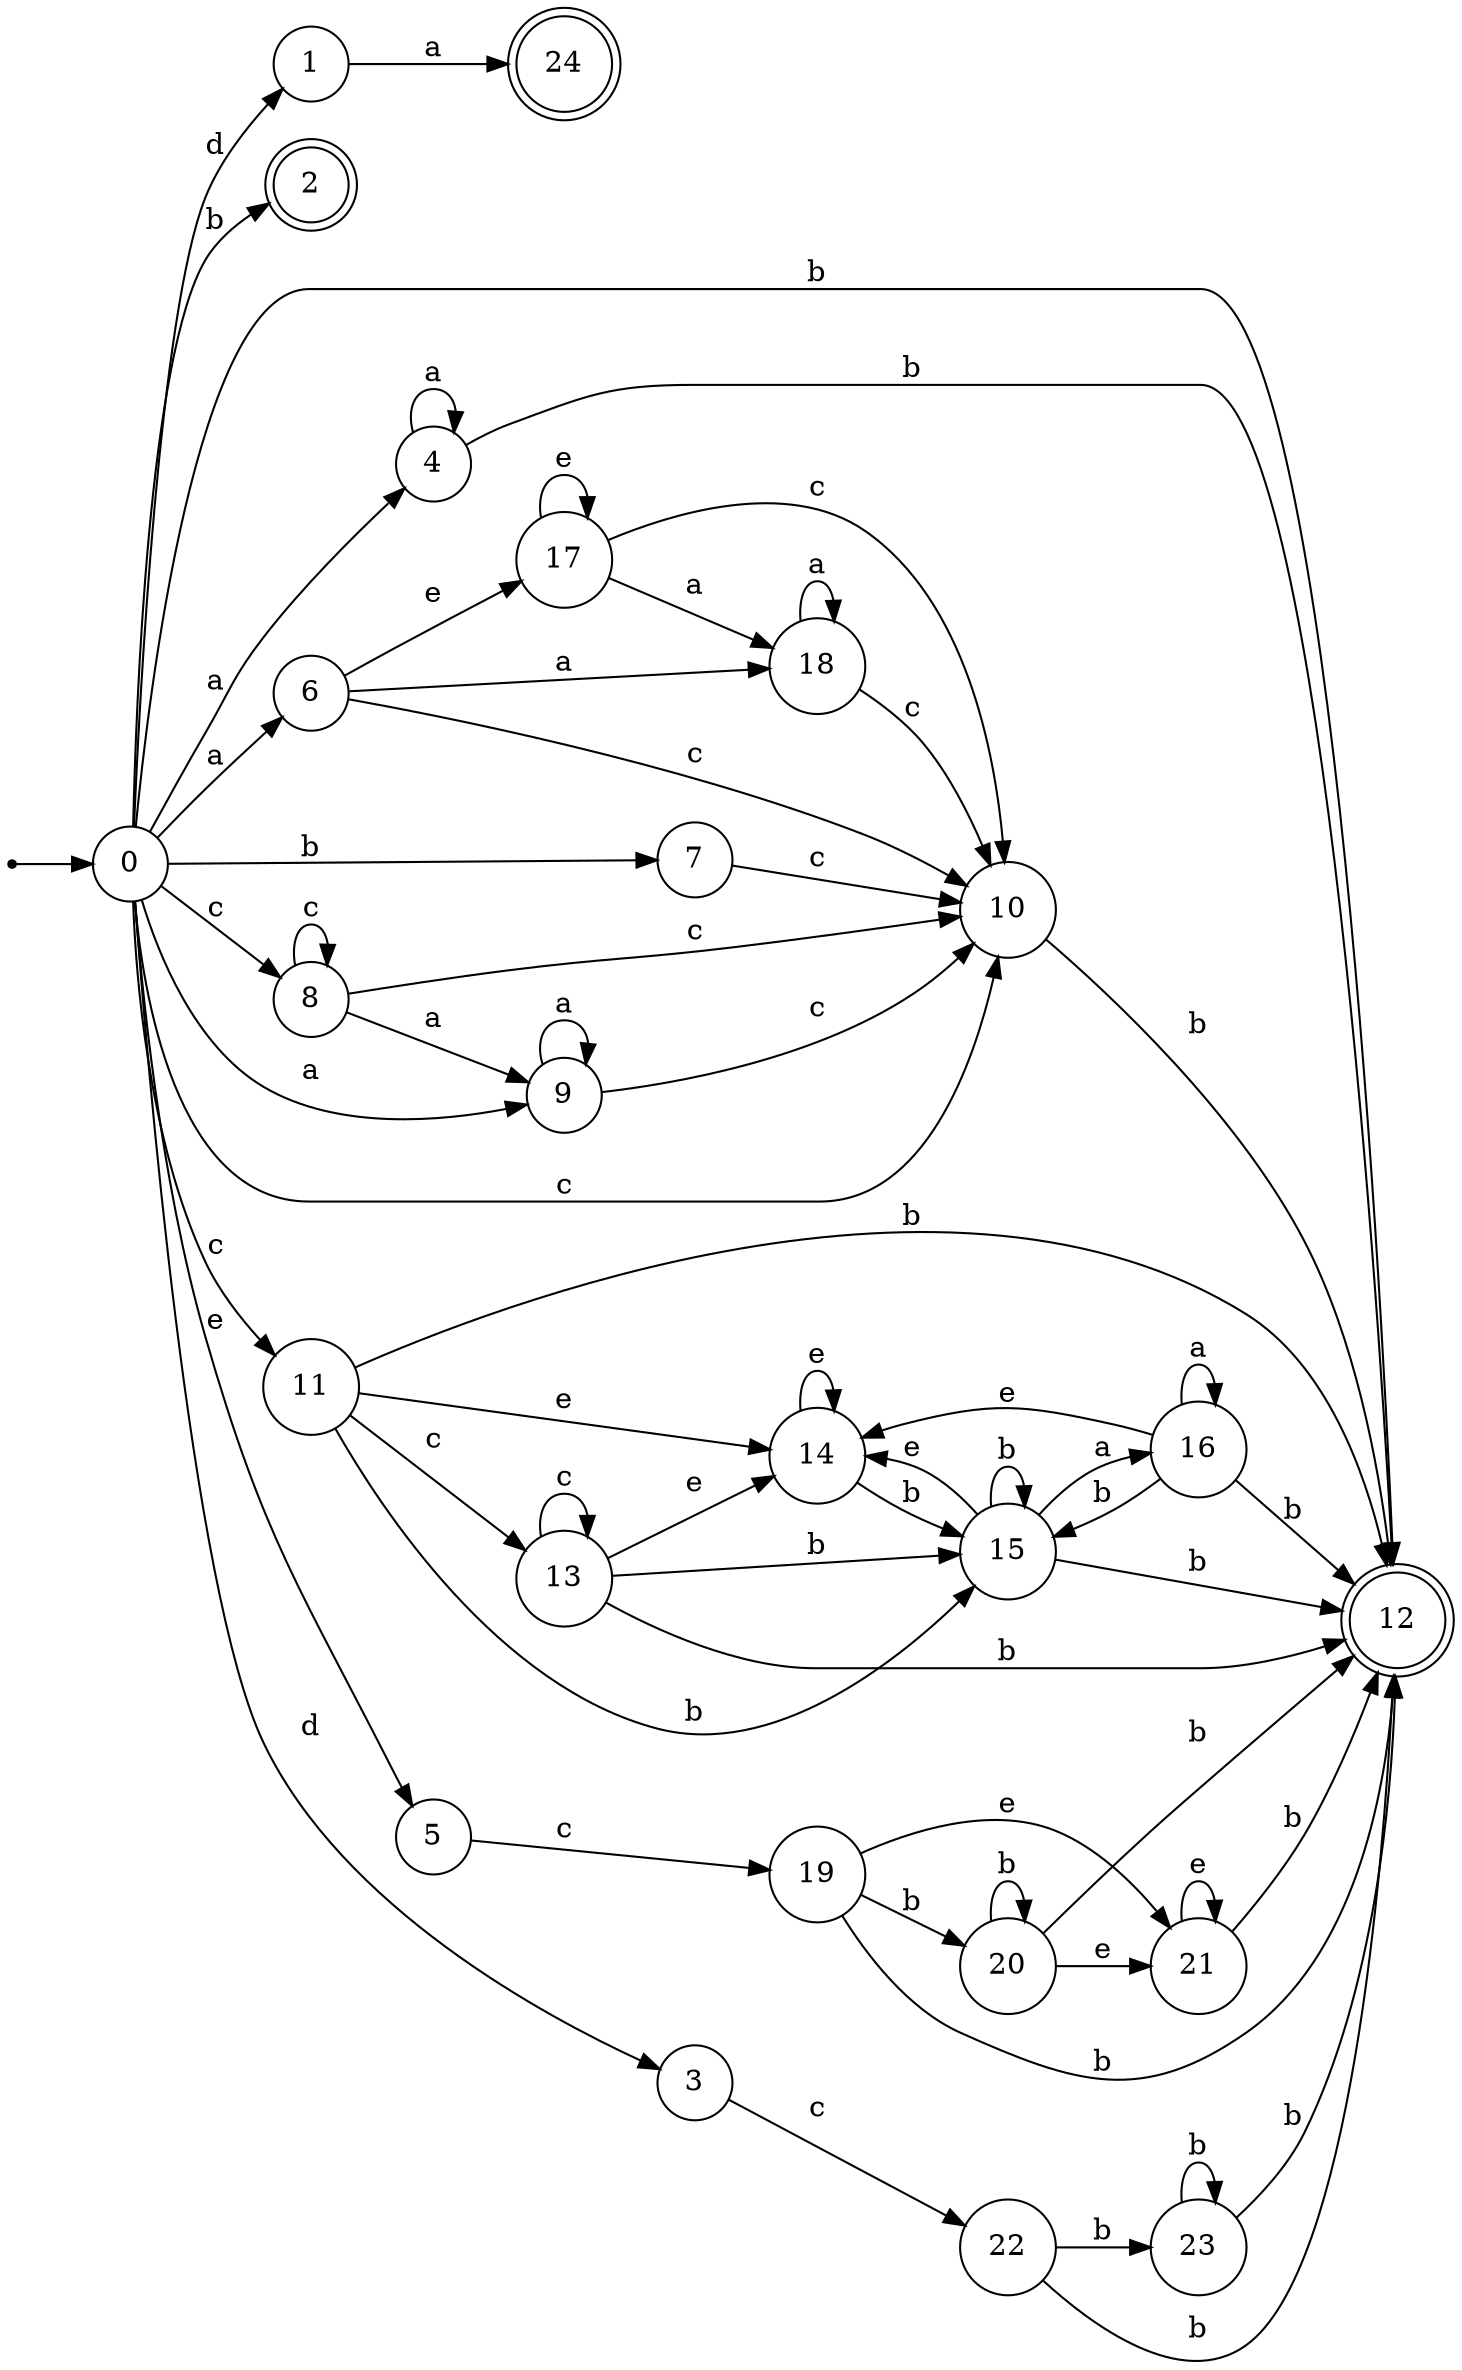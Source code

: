 digraph finite_state_machine {
rankdir=LR;
size="20,20";
node [shape = point]; "dummy0"
node [shape = circle]; "0";
"dummy0" -> "0";
node [shape = circle]; "1";
node [shape = doublecircle]; "2";node [shape = circle]; "3";
node [shape = circle]; "4";
node [shape = circle]; "5";
node [shape = circle]; "6";
node [shape = circle]; "7";
node [shape = circle]; "8";
node [shape = circle]; "9";
node [shape = circle]; "10";
node [shape = circle]; "11";
node [shape = doublecircle]; "12";node [shape = circle]; "13";
node [shape = circle]; "14";
node [shape = circle]; "15";
node [shape = circle]; "16";
node [shape = circle]; "17";
node [shape = circle]; "18";
node [shape = circle]; "19";
node [shape = circle]; "20";
node [shape = circle]; "21";
node [shape = circle]; "22";
node [shape = circle]; "23";
node [shape = doublecircle]; "24";"0" -> "1" [label = "d"];
 "0" -> "3" [label = "d"];
 "0" -> "2" [label = "b"];
 "0" -> "12" [label = "b"];
 "0" -> "7" [label = "b"];
 "0" -> "9" [label = "a"];
 "0" -> "4" [label = "a"];
 "0" -> "6" [label = "a"];
 "0" -> "5" [label = "e"];
 "0" -> "8" [label = "c"];
 "0" -> "10" [label = "c"];
 "0" -> "11" [label = "c"];
 "11" -> "13" [label = "c"];
 "11" -> "14" [label = "e"];
 "11" -> "12" [label = "b"];
 "11" -> "15" [label = "b"];
 "15" -> "12" [label = "b"];
 "15" -> "15" [label = "b"];
 "15" -> "14" [label = "e"];
 "15" -> "16" [label = "a"];
 "16" -> "16" [label = "a"];
 "16" -> "14" [label = "e"];
 "16" -> "12" [label = "b"];
 "16" -> "15" [label = "b"];
 "14" -> "14" [label = "e"];
 "14" -> "15" [label = "b"];
 "13" -> "13" [label = "c"];
 "13" -> "14" [label = "e"];
 "13" -> "12" [label = "b"];
 "13" -> "15" [label = "b"];
 "10" -> "12" [label = "b"];
 "9" -> "9" [label = "a"];
 "9" -> "10" [label = "c"];
 "8" -> "8" [label = "c"];
 "8" -> "10" [label = "c"];
 "8" -> "9" [label = "a"];
 "7" -> "10" [label = "c"];
 "6" -> "17" [label = "e"];
 "6" -> "18" [label = "a"];
 "6" -> "10" [label = "c"];
 "18" -> "18" [label = "a"];
 "18" -> "10" [label = "c"];
 "17" -> "17" [label = "e"];
 "17" -> "18" [label = "a"];
 "17" -> "10" [label = "c"];
 "5" -> "19" [label = "c"];
 "19" -> "20" [label = "b"];
 "19" -> "12" [label = "b"];
 "19" -> "21" [label = "e"];
 "21" -> "21" [label = "e"];
 "21" -> "12" [label = "b"];
 "20" -> "20" [label = "b"];
 "20" -> "12" [label = "b"];
 "20" -> "21" [label = "e"];
 "4" -> "4" [label = "a"];
 "4" -> "12" [label = "b"];
 "3" -> "22" [label = "c"];
 "22" -> "12" [label = "b"];
 "22" -> "23" [label = "b"];
 "23" -> "12" [label = "b"];
 "23" -> "23" [label = "b"];
 "1" -> "24" [label = "a"];
 }

